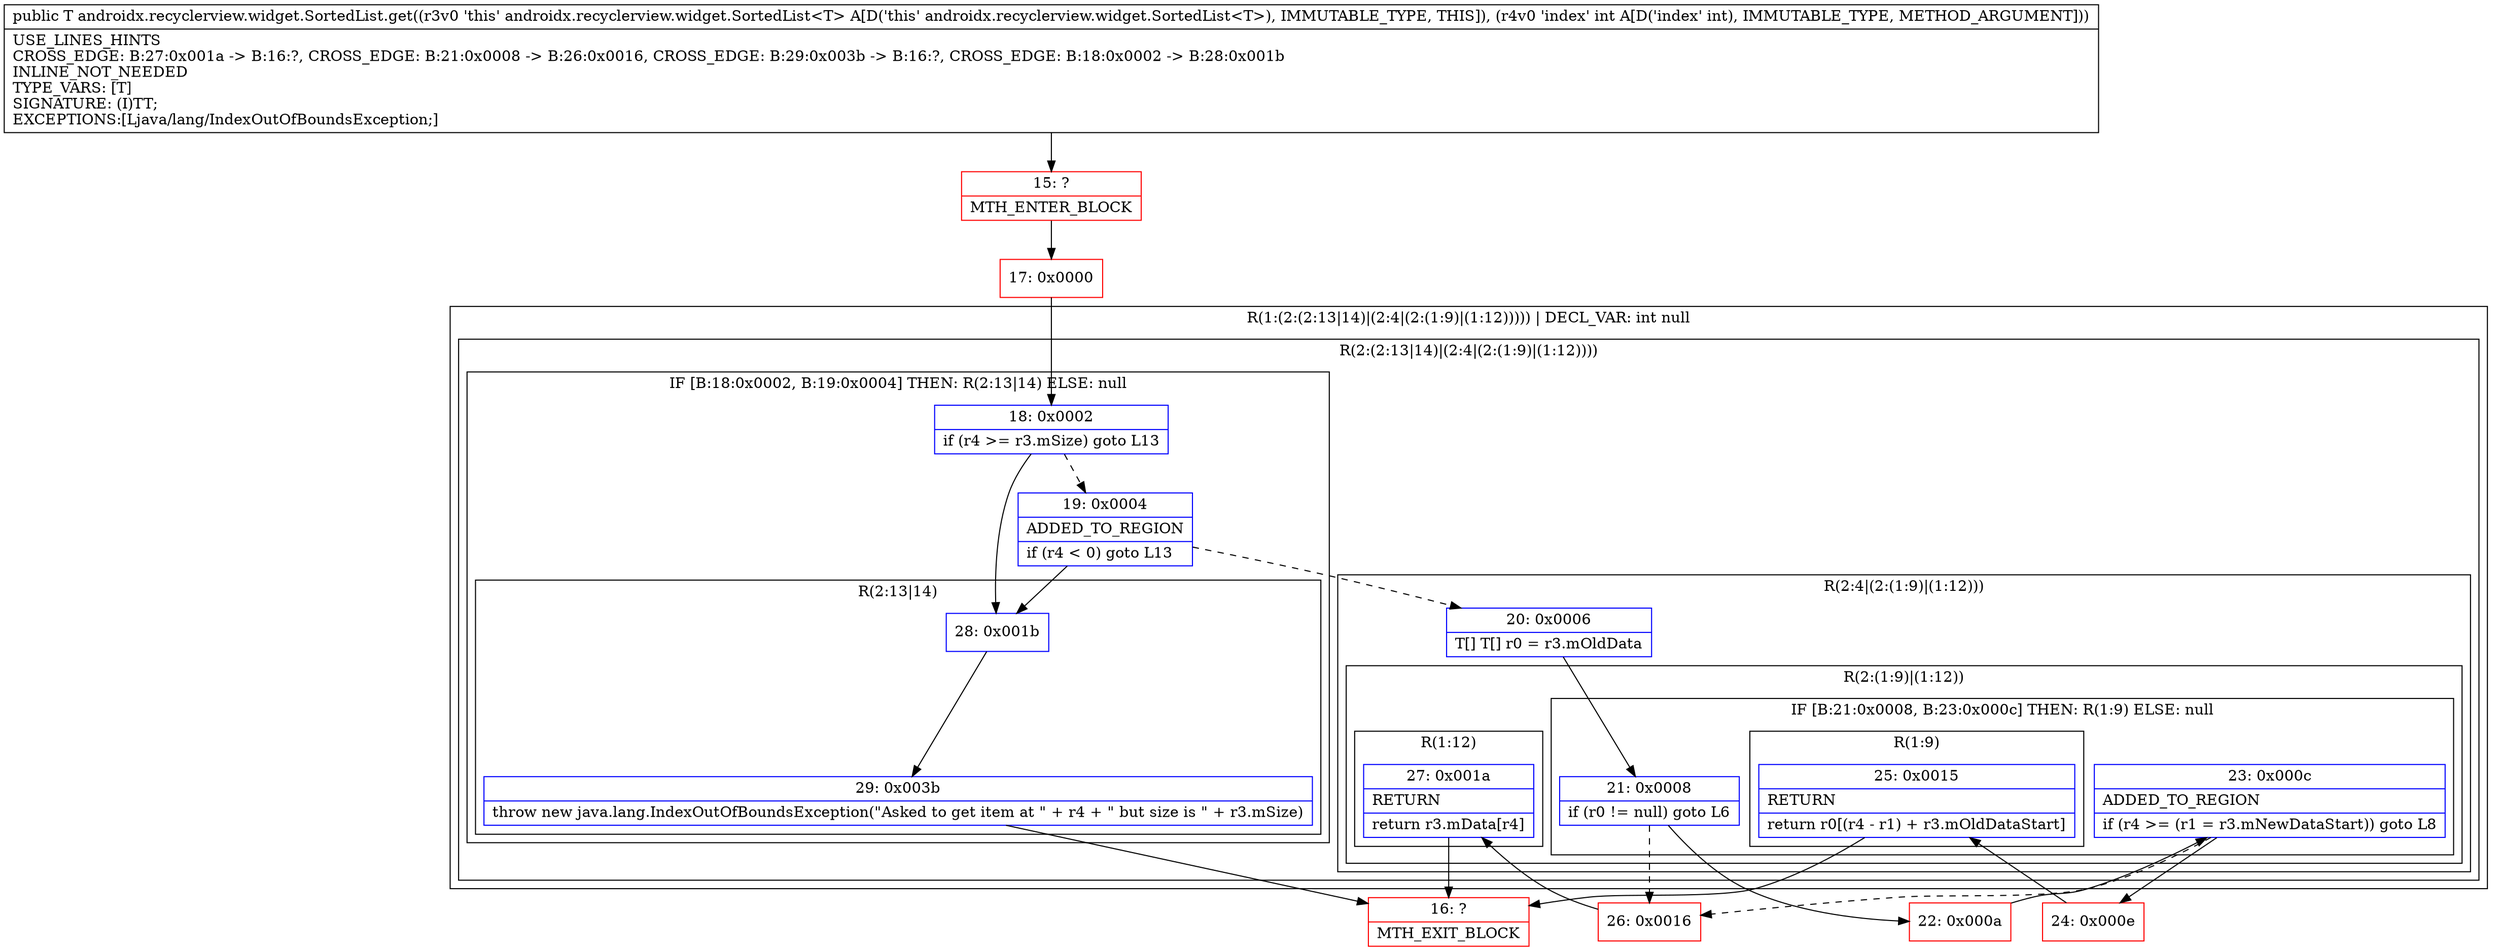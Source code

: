 digraph "CFG forandroidx.recyclerview.widget.SortedList.get(I)Ljava\/lang\/Object;" {
subgraph cluster_Region_344629207 {
label = "R(1:(2:(2:13|14)|(2:4|(2:(1:9)|(1:12))))) | DECL_VAR: int null\l";
node [shape=record,color=blue];
subgraph cluster_Region_857053278 {
label = "R(2:(2:13|14)|(2:4|(2:(1:9)|(1:12))))";
node [shape=record,color=blue];
subgraph cluster_IfRegion_1323480985 {
label = "IF [B:18:0x0002, B:19:0x0004] THEN: R(2:13|14) ELSE: null";
node [shape=record,color=blue];
Node_18 [shape=record,label="{18\:\ 0x0002|if (r4 \>= r3.mSize) goto L13\l}"];
Node_19 [shape=record,label="{19\:\ 0x0004|ADDED_TO_REGION\l|if (r4 \< 0) goto L13\l}"];
subgraph cluster_Region_1063383731 {
label = "R(2:13|14)";
node [shape=record,color=blue];
Node_28 [shape=record,label="{28\:\ 0x001b}"];
Node_29 [shape=record,label="{29\:\ 0x003b|throw new java.lang.IndexOutOfBoundsException(\"Asked to get item at \" + r4 + \" but size is \" + r3.mSize)\l}"];
}
}
subgraph cluster_Region_1737051287 {
label = "R(2:4|(2:(1:9)|(1:12)))";
node [shape=record,color=blue];
Node_20 [shape=record,label="{20\:\ 0x0006|T[] T[] r0 = r3.mOldData\l}"];
subgraph cluster_Region_2136319663 {
label = "R(2:(1:9)|(1:12))";
node [shape=record,color=blue];
subgraph cluster_IfRegion_723190971 {
label = "IF [B:21:0x0008, B:23:0x000c] THEN: R(1:9) ELSE: null";
node [shape=record,color=blue];
Node_21 [shape=record,label="{21\:\ 0x0008|if (r0 != null) goto L6\l}"];
Node_23 [shape=record,label="{23\:\ 0x000c|ADDED_TO_REGION\l|if (r4 \>= (r1 = r3.mNewDataStart)) goto L8\l}"];
subgraph cluster_Region_347761346 {
label = "R(1:9)";
node [shape=record,color=blue];
Node_25 [shape=record,label="{25\:\ 0x0015|RETURN\l|return r0[(r4 \- r1) + r3.mOldDataStart]\l}"];
}
}
subgraph cluster_Region_1620907635 {
label = "R(1:12)";
node [shape=record,color=blue];
Node_27 [shape=record,label="{27\:\ 0x001a|RETURN\l|return r3.mData[r4]\l}"];
}
}
}
}
}
Node_15 [shape=record,color=red,label="{15\:\ ?|MTH_ENTER_BLOCK\l}"];
Node_17 [shape=record,color=red,label="{17\:\ 0x0000}"];
Node_22 [shape=record,color=red,label="{22\:\ 0x000a}"];
Node_24 [shape=record,color=red,label="{24\:\ 0x000e}"];
Node_16 [shape=record,color=red,label="{16\:\ ?|MTH_EXIT_BLOCK\l}"];
Node_26 [shape=record,color=red,label="{26\:\ 0x0016}"];
MethodNode[shape=record,label="{public T androidx.recyclerview.widget.SortedList.get((r3v0 'this' androidx.recyclerview.widget.SortedList\<T\> A[D('this' androidx.recyclerview.widget.SortedList\<T\>), IMMUTABLE_TYPE, THIS]), (r4v0 'index' int A[D('index' int), IMMUTABLE_TYPE, METHOD_ARGUMENT]))  | USE_LINES_HINTS\lCROSS_EDGE: B:27:0x001a \-\> B:16:?, CROSS_EDGE: B:21:0x0008 \-\> B:26:0x0016, CROSS_EDGE: B:29:0x003b \-\> B:16:?, CROSS_EDGE: B:18:0x0002 \-\> B:28:0x001b\lINLINE_NOT_NEEDED\lTYPE_VARS: [T]\lSIGNATURE: (I)TT;\lEXCEPTIONS:[Ljava\/lang\/IndexOutOfBoundsException;]\l}"];
MethodNode -> Node_15;Node_18 -> Node_19[style=dashed];
Node_18 -> Node_28;
Node_19 -> Node_20[style=dashed];
Node_19 -> Node_28;
Node_28 -> Node_29;
Node_29 -> Node_16;
Node_20 -> Node_21;
Node_21 -> Node_22;
Node_21 -> Node_26[style=dashed];
Node_23 -> Node_24;
Node_23 -> Node_26[style=dashed];
Node_25 -> Node_16;
Node_27 -> Node_16;
Node_15 -> Node_17;
Node_17 -> Node_18;
Node_22 -> Node_23;
Node_24 -> Node_25;
Node_26 -> Node_27;
}

